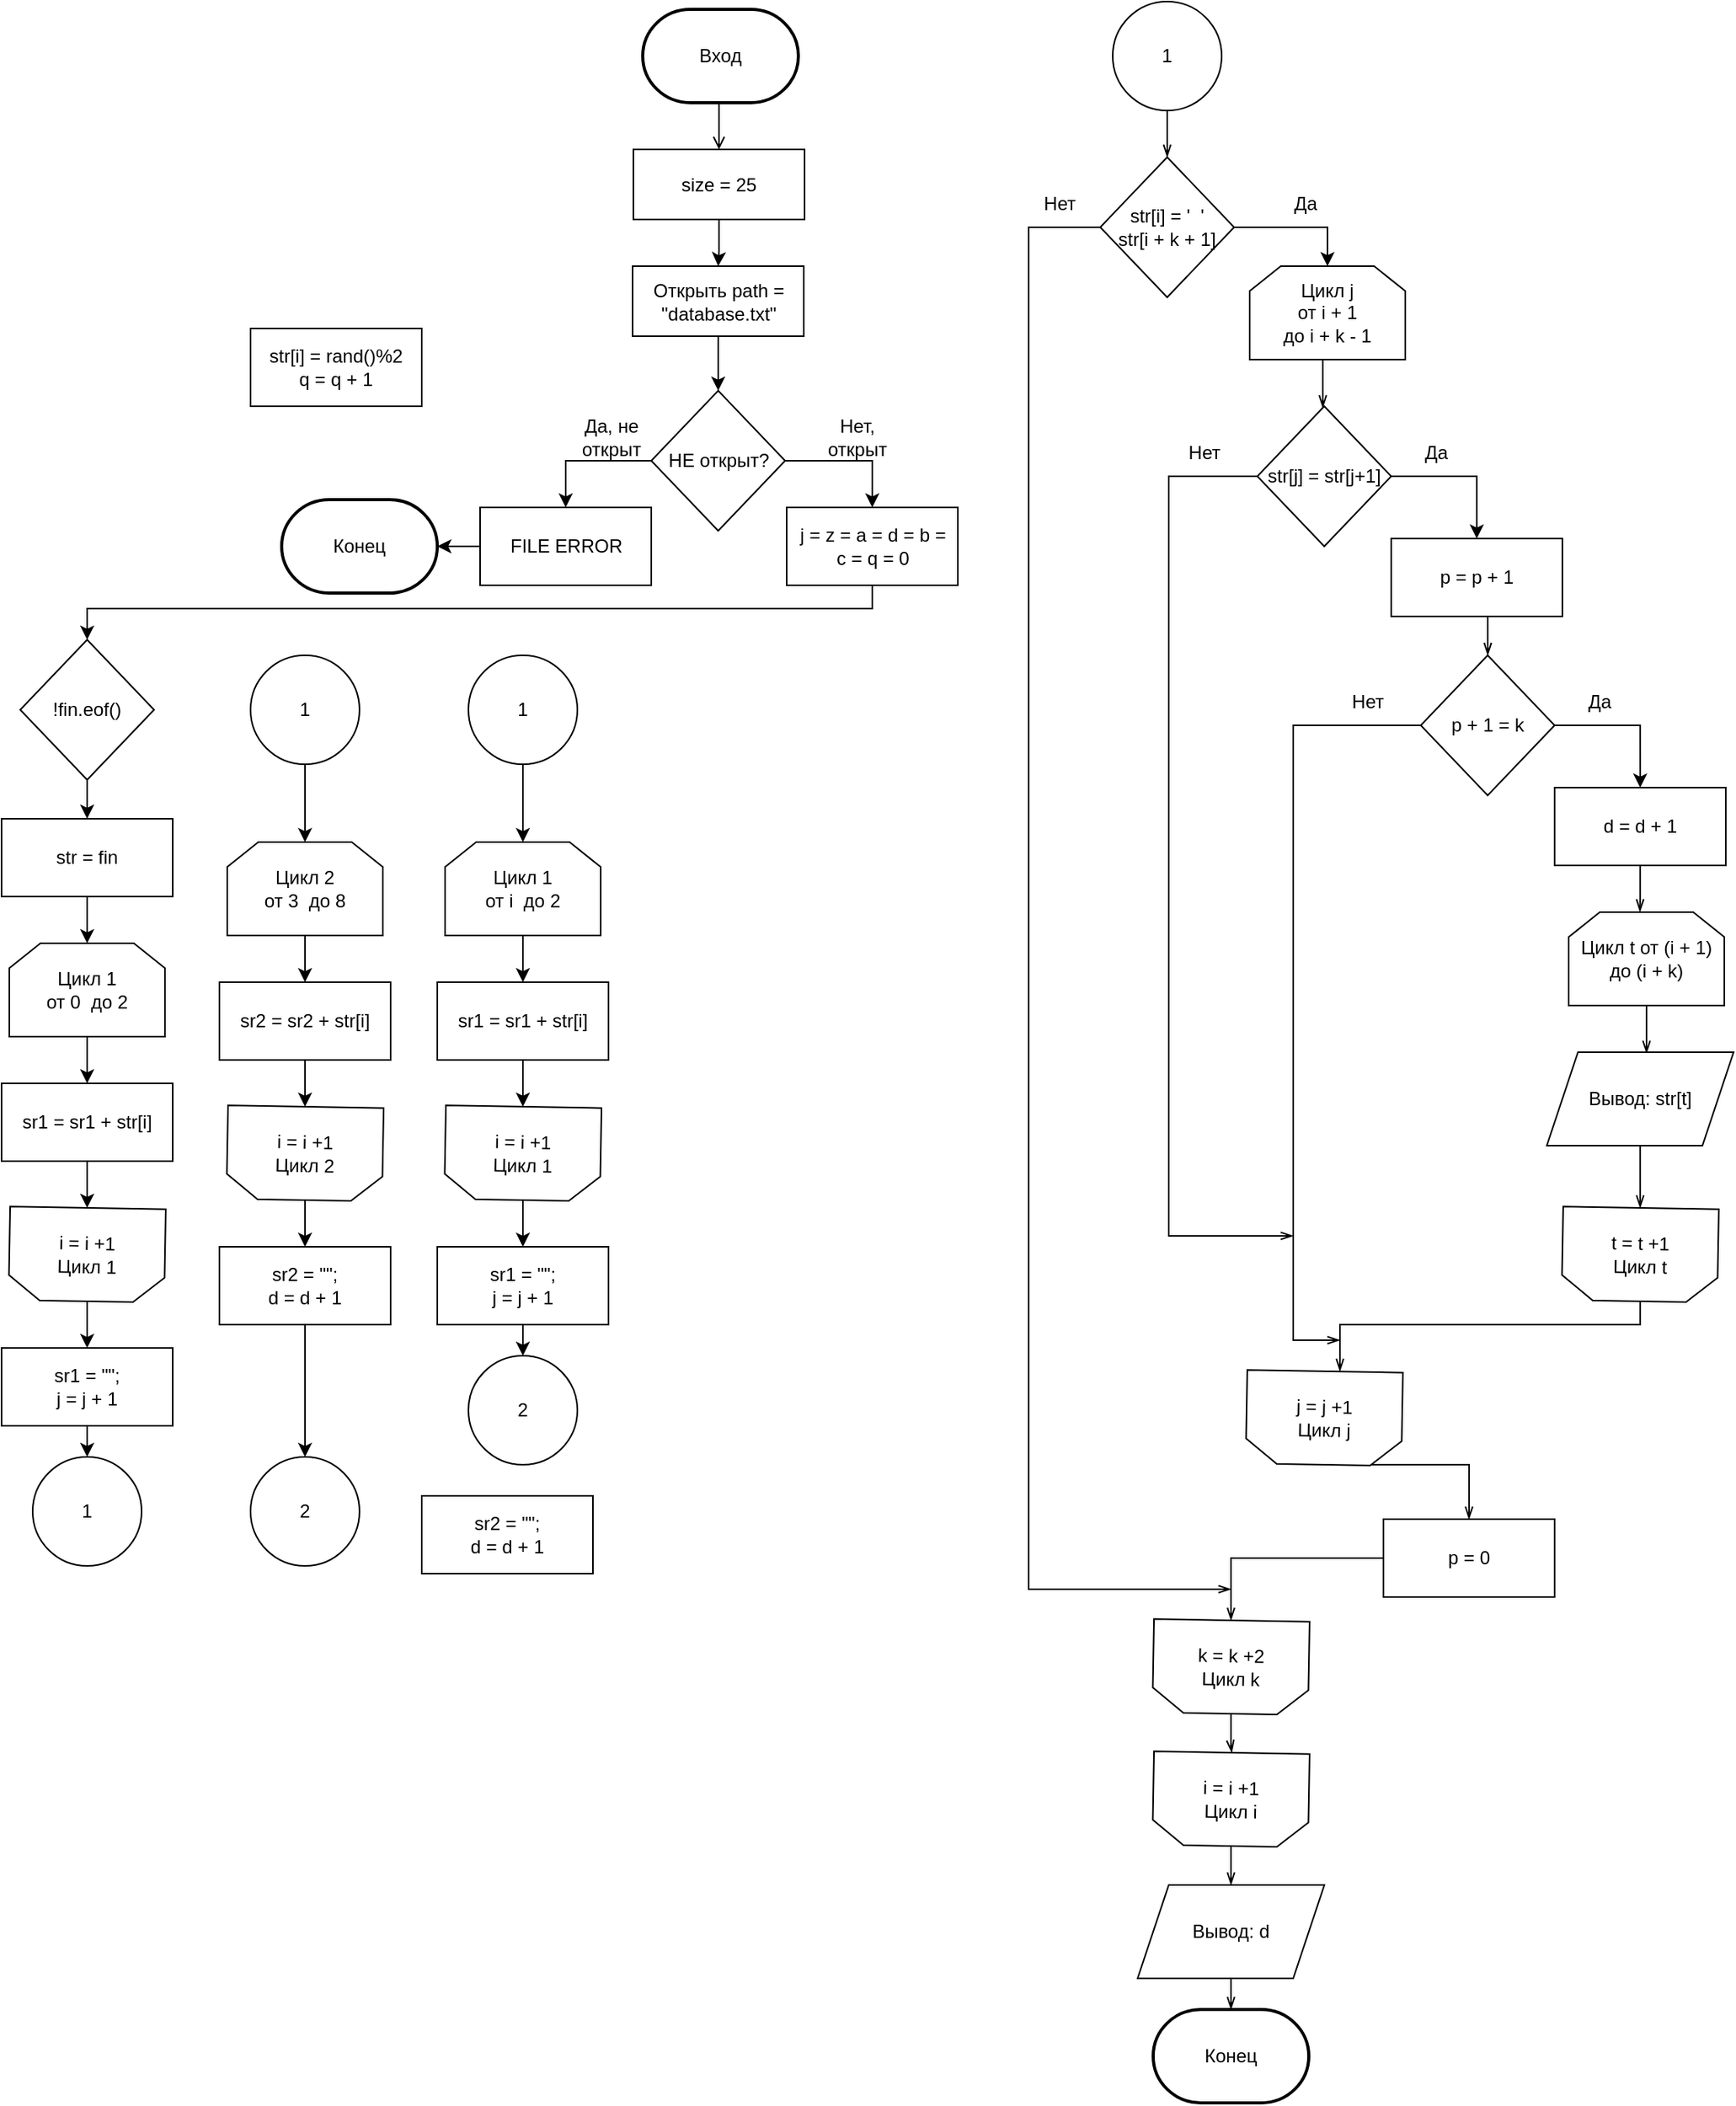 <mxfile version="13.9.0" type="github">
  <diagram id="2XYw5rfrzcdDfsoRY1aY" name="Page-1">
    <mxGraphModel dx="1210" dy="483" grid="1" gridSize="10" guides="1" tooltips="1" connect="1" arrows="1" fold="1" page="1" pageScale="1" pageWidth="827" pageHeight="1169" math="0" shadow="0">
      <root>
        <mxCell id="0" />
        <mxCell id="1" parent="0" />
        <mxCell id="bIGdx2mvvDFSyfbHBPX8-4" style="edgeStyle=orthogonalEdgeStyle;rounded=0;orthogonalLoop=1;jettySize=auto;html=1;exitX=0.5;exitY=1;exitDx=0;exitDy=0;exitPerimeter=0;entryX=0.5;entryY=0;entryDx=0;entryDy=0;endArrow=open;endFill=0;" parent="1" source="bIGdx2mvvDFSyfbHBPX8-2" edge="1">
          <mxGeometry relative="1" as="geometry">
            <mxPoint x="281" y="95" as="targetPoint" />
          </mxGeometry>
        </mxCell>
        <mxCell id="bIGdx2mvvDFSyfbHBPX8-2" value="Вход" style="strokeWidth=2;html=1;shape=mxgraph.flowchart.terminator;whiteSpace=wrap;" parent="1" vertex="1">
          <mxGeometry x="232" y="5" width="100" height="60" as="geometry" />
        </mxCell>
        <mxCell id="bIGdx2mvvDFSyfbHBPX8-59" value="Конец" style="strokeWidth=2;html=1;shape=mxgraph.flowchart.terminator;whiteSpace=wrap;" parent="1" vertex="1">
          <mxGeometry x="560" y="1290" width="100" height="60" as="geometry" />
        </mxCell>
        <mxCell id="B0YSBYVzR49liGQwaU1Z-67" style="edgeStyle=orthogonalEdgeStyle;rounded=0;orthogonalLoop=1;jettySize=auto;html=1;" edge="1" parent="1" source="6ItXaO5hQTMBj_1F8REH-35" target="B0YSBYVzR49liGQwaU1Z-51">
          <mxGeometry relative="1" as="geometry" />
        </mxCell>
        <mxCell id="6ItXaO5hQTMBj_1F8REH-35" value="1" style="ellipse;whiteSpace=wrap;html=1;aspect=fixed;" parent="1" vertex="1">
          <mxGeometry x="-20" y="420" width="70" height="70" as="geometry" />
        </mxCell>
        <mxCell id="gcUCHksnC8rrGLkKe8yG-27" style="edgeStyle=orthogonalEdgeStyle;rounded=0;orthogonalLoop=1;jettySize=auto;html=1;exitX=0.5;exitY=1;exitDx=0;exitDy=0;entryX=0;entryY=0.5;entryDx=0;entryDy=0;endArrow=openThin;endFill=0;" parent="1" source="6ItXaO5hQTMBj_1F8REH-37" target="gcUCHksnC8rrGLkKe8yG-20" edge="1">
          <mxGeometry relative="1" as="geometry" />
        </mxCell>
        <mxCell id="6ItXaO5hQTMBj_1F8REH-37" value="1" style="ellipse;whiteSpace=wrap;html=1;aspect=fixed;" parent="1" vertex="1">
          <mxGeometry x="534" width="70" height="70" as="geometry" />
        </mxCell>
        <mxCell id="B0YSBYVzR49liGQwaU1Z-24" style="edgeStyle=orthogonalEdgeStyle;rounded=0;orthogonalLoop=1;jettySize=auto;html=1;" edge="1" parent="1" source="gcUCHksnC8rrGLkKe8yG-3" target="B0YSBYVzR49liGQwaU1Z-23">
          <mxGeometry relative="1" as="geometry" />
        </mxCell>
        <mxCell id="gcUCHksnC8rrGLkKe8yG-3" value="size = 25" style="rounded=0;whiteSpace=wrap;html=1;" parent="1" vertex="1">
          <mxGeometry x="226" y="95" width="110" height="45" as="geometry" />
        </mxCell>
        <mxCell id="gcUCHksnC8rrGLkKe8yG-6" value="str[i] = rand()%2&lt;br&gt;q = q + 1" style="rounded=0;whiteSpace=wrap;html=1;" parent="1" vertex="1">
          <mxGeometry x="-20" y="210" width="110" height="50" as="geometry" />
        </mxCell>
        <mxCell id="gcUCHksnC8rrGLkKe8yG-17" style="edgeStyle=orthogonalEdgeStyle;rounded=0;orthogonalLoop=1;jettySize=auto;html=1;exitX=0.5;exitY=1;exitDx=0;exitDy=0;entryX=0;entryY=0.5;entryDx=0;entryDy=0;" parent="1" target="gcUCHksnC8rrGLkKe8yG-20" edge="1">
          <mxGeometry relative="1" as="geometry">
            <mxPoint x="563" y="112" as="sourcePoint" />
          </mxGeometry>
        </mxCell>
        <mxCell id="gcUCHksnC8rrGLkKe8yG-18" style="edgeStyle=orthogonalEdgeStyle;rounded=0;orthogonalLoop=1;jettySize=auto;html=1;exitX=0.5;exitY=0;exitDx=0;exitDy=0;entryX=0.5;entryY=0;entryDx=0;entryDy=0;" parent="1" source="gcUCHksnC8rrGLkKe8yG-20" target="gcUCHksnC8rrGLkKe8yG-29" edge="1">
          <mxGeometry relative="1" as="geometry">
            <mxPoint x="668.0" y="175" as="targetPoint" />
          </mxGeometry>
        </mxCell>
        <mxCell id="gcUCHksnC8rrGLkKe8yG-57" style="edgeStyle=orthogonalEdgeStyle;rounded=0;orthogonalLoop=1;jettySize=auto;html=1;endArrow=openThin;endFill=0;exitX=0.5;exitY=1;exitDx=0;exitDy=0;" parent="1" source="gcUCHksnC8rrGLkKe8yG-20" edge="1">
          <mxGeometry relative="1" as="geometry">
            <mxPoint x="610" y="1020" as="targetPoint" />
            <Array as="points">
              <mxPoint x="480" y="145" />
              <mxPoint x="480" y="1020" />
            </Array>
          </mxGeometry>
        </mxCell>
        <mxCell id="gcUCHksnC8rrGLkKe8yG-20" value="str[i] = &#39;&amp;nbsp; &#39;&lt;br&gt;str[i + k + 1]" style="rhombus;whiteSpace=wrap;html=1;direction=south;" parent="1" vertex="1">
          <mxGeometry x="526" y="100" width="86" height="90" as="geometry" />
        </mxCell>
        <mxCell id="gcUCHksnC8rrGLkKe8yG-21" value="Нет" style="text;html=1;strokeColor=none;fillColor=none;align=center;verticalAlign=middle;whiteSpace=wrap;rounded=0;" parent="1" vertex="1">
          <mxGeometry x="480" y="120" width="40" height="20" as="geometry" />
        </mxCell>
        <mxCell id="gcUCHksnC8rrGLkKe8yG-22" value="Да" style="text;html=1;strokeColor=none;fillColor=none;align=center;verticalAlign=middle;whiteSpace=wrap;rounded=0;" parent="1" vertex="1">
          <mxGeometry x="638" y="120" width="40" height="20" as="geometry" />
        </mxCell>
        <mxCell id="gcUCHksnC8rrGLkKe8yG-37" style="edgeStyle=orthogonalEdgeStyle;rounded=0;orthogonalLoop=1;jettySize=auto;html=1;exitX=0.5;exitY=1;exitDx=0;exitDy=0;endArrow=openThin;endFill=0;" parent="1" source="gcUCHksnC8rrGLkKe8yG-29" target="gcUCHksnC8rrGLkKe8yG-34" edge="1">
          <mxGeometry relative="1" as="geometry">
            <Array as="points">
              <mxPoint x="669" y="230" />
            </Array>
          </mxGeometry>
        </mxCell>
        <mxCell id="gcUCHksnC8rrGLkKe8yG-29" value="Цикл j&lt;br&gt;от i + 1 &lt;br&gt;до i + k - 1" style="shape=loopLimit;whiteSpace=wrap;html=1;" parent="1" vertex="1">
          <mxGeometry x="622" y="170" width="100" height="60" as="geometry" />
        </mxCell>
        <mxCell id="gcUCHksnC8rrGLkKe8yG-45" style="edgeStyle=orthogonalEdgeStyle;rounded=0;orthogonalLoop=1;jettySize=auto;html=1;exitX=0.5;exitY=1;exitDx=0;exitDy=0;endArrow=openThin;endFill=0;" parent="1" source="gcUCHksnC8rrGLkKe8yG-30" target="gcUCHksnC8rrGLkKe8yG-42" edge="1">
          <mxGeometry relative="1" as="geometry">
            <Array as="points">
              <mxPoint x="775" y="395" />
            </Array>
          </mxGeometry>
        </mxCell>
        <mxCell id="gcUCHksnC8rrGLkKe8yG-30" value="p = p + 1" style="rounded=0;whiteSpace=wrap;html=1;" parent="1" vertex="1">
          <mxGeometry x="712.94" y="345" width="110" height="50" as="geometry" />
        </mxCell>
        <mxCell id="gcUCHksnC8rrGLkKe8yG-31" style="edgeStyle=orthogonalEdgeStyle;rounded=0;orthogonalLoop=1;jettySize=auto;html=1;exitX=0.5;exitY=1;exitDx=0;exitDy=0;entryX=0;entryY=0.5;entryDx=0;entryDy=0;" parent="1" target="gcUCHksnC8rrGLkKe8yG-34" edge="1">
          <mxGeometry relative="1" as="geometry">
            <mxPoint x="662.94" y="282" as="sourcePoint" />
          </mxGeometry>
        </mxCell>
        <mxCell id="gcUCHksnC8rrGLkKe8yG-32" style="edgeStyle=orthogonalEdgeStyle;rounded=0;orthogonalLoop=1;jettySize=auto;html=1;exitX=0.5;exitY=0;exitDx=0;exitDy=0;entryX=0.5;entryY=0;entryDx=0;entryDy=0;" parent="1" source="gcUCHksnC8rrGLkKe8yG-34" target="gcUCHksnC8rrGLkKe8yG-30" edge="1">
          <mxGeometry relative="1" as="geometry" />
        </mxCell>
        <mxCell id="gcUCHksnC8rrGLkKe8yG-82" style="edgeStyle=orthogonalEdgeStyle;rounded=0;orthogonalLoop=1;jettySize=auto;html=1;endArrow=openThin;endFill=0;" parent="1" source="gcUCHksnC8rrGLkKe8yG-34" edge="1">
          <mxGeometry relative="1" as="geometry">
            <mxPoint x="650" y="793" as="targetPoint" />
            <Array as="points">
              <mxPoint x="570" y="305" />
              <mxPoint x="570" y="793" />
            </Array>
          </mxGeometry>
        </mxCell>
        <mxCell id="gcUCHksnC8rrGLkKe8yG-34" value="str[j] = str[j+1]" style="rhombus;whiteSpace=wrap;html=1;direction=south;" parent="1" vertex="1">
          <mxGeometry x="626.94" y="260" width="86" height="90" as="geometry" />
        </mxCell>
        <mxCell id="gcUCHksnC8rrGLkKe8yG-35" value="Нет" style="text;html=1;strokeColor=none;fillColor=none;align=center;verticalAlign=middle;whiteSpace=wrap;rounded=0;" parent="1" vertex="1">
          <mxGeometry x="573" y="280" width="40" height="20" as="geometry" />
        </mxCell>
        <mxCell id="gcUCHksnC8rrGLkKe8yG-36" value="Да" style="text;html=1;strokeColor=none;fillColor=none;align=center;verticalAlign=middle;whiteSpace=wrap;rounded=0;" parent="1" vertex="1">
          <mxGeometry x="722" y="280" width="40" height="20" as="geometry" />
        </mxCell>
        <mxCell id="gcUCHksnC8rrGLkKe8yG-48" style="edgeStyle=orthogonalEdgeStyle;rounded=0;orthogonalLoop=1;jettySize=auto;html=1;entryX=0.458;entryY=-0.003;entryDx=0;entryDy=0;entryPerimeter=0;endArrow=openThin;endFill=0;" parent="1" source="gcUCHksnC8rrGLkKe8yG-39" target="gcUCHksnC8rrGLkKe8yG-46" edge="1">
          <mxGeometry relative="1" as="geometry" />
        </mxCell>
        <mxCell id="gcUCHksnC8rrGLkKe8yG-39" value="d = d + 1" style="rounded=0;whiteSpace=wrap;html=1;" parent="1" vertex="1">
          <mxGeometry x="817.94" y="505" width="110" height="50" as="geometry" />
        </mxCell>
        <mxCell id="gcUCHksnC8rrGLkKe8yG-40" style="edgeStyle=orthogonalEdgeStyle;rounded=0;orthogonalLoop=1;jettySize=auto;html=1;exitX=0.5;exitY=1;exitDx=0;exitDy=0;entryX=0;entryY=0.5;entryDx=0;entryDy=0;" parent="1" target="gcUCHksnC8rrGLkKe8yG-42" edge="1">
          <mxGeometry relative="1" as="geometry">
            <mxPoint x="767.94" y="442" as="sourcePoint" />
          </mxGeometry>
        </mxCell>
        <mxCell id="gcUCHksnC8rrGLkKe8yG-41" style="edgeStyle=orthogonalEdgeStyle;rounded=0;orthogonalLoop=1;jettySize=auto;html=1;exitX=0.5;exitY=0;exitDx=0;exitDy=0;entryX=0.5;entryY=0;entryDx=0;entryDy=0;" parent="1" source="gcUCHksnC8rrGLkKe8yG-42" target="gcUCHksnC8rrGLkKe8yG-39" edge="1">
          <mxGeometry relative="1" as="geometry" />
        </mxCell>
        <mxCell id="gcUCHksnC8rrGLkKe8yG-67" style="edgeStyle=orthogonalEdgeStyle;rounded=0;orthogonalLoop=1;jettySize=auto;html=1;endArrow=openThin;endFill=0;" parent="1" source="gcUCHksnC8rrGLkKe8yG-42" edge="1">
          <mxGeometry relative="1" as="geometry">
            <mxPoint x="680" y="860" as="targetPoint" />
            <Array as="points">
              <mxPoint x="650" y="465" />
              <mxPoint x="650" y="860" />
            </Array>
          </mxGeometry>
        </mxCell>
        <mxCell id="gcUCHksnC8rrGLkKe8yG-42" value="p + 1 = k" style="rhombus;whiteSpace=wrap;html=1;direction=south;" parent="1" vertex="1">
          <mxGeometry x="731.94" y="420" width="86" height="90" as="geometry" />
        </mxCell>
        <mxCell id="gcUCHksnC8rrGLkKe8yG-43" value="Нет" style="text;html=1;strokeColor=none;fillColor=none;align=center;verticalAlign=middle;whiteSpace=wrap;rounded=0;" parent="1" vertex="1">
          <mxGeometry x="678" y="440" width="40" height="20" as="geometry" />
        </mxCell>
        <mxCell id="gcUCHksnC8rrGLkKe8yG-44" value="Да" style="text;html=1;strokeColor=none;fillColor=none;align=center;verticalAlign=middle;whiteSpace=wrap;rounded=0;" parent="1" vertex="1">
          <mxGeometry x="827" y="440" width="40" height="20" as="geometry" />
        </mxCell>
        <mxCell id="gcUCHksnC8rrGLkKe8yG-53" style="edgeStyle=orthogonalEdgeStyle;rounded=0;orthogonalLoop=1;jettySize=auto;html=1;entryX=0.534;entryY=0.012;entryDx=0;entryDy=0;entryPerimeter=0;endArrow=openThin;endFill=0;" parent="1" source="gcUCHksnC8rrGLkKe8yG-46" target="gcUCHksnC8rrGLkKe8yG-52" edge="1">
          <mxGeometry relative="1" as="geometry" />
        </mxCell>
        <mxCell id="gcUCHksnC8rrGLkKe8yG-46" value="Цикл t от (i + 1)&lt;br&gt;до (i + k)" style="shape=loopLimit;whiteSpace=wrap;html=1;" parent="1" vertex="1">
          <mxGeometry x="827" y="585" width="100" height="60" as="geometry" />
        </mxCell>
        <mxCell id="gcUCHksnC8rrGLkKe8yG-56" style="edgeStyle=orthogonalEdgeStyle;rounded=0;orthogonalLoop=1;jettySize=auto;html=1;endArrow=openThin;endFill=0;" parent="1" source="gcUCHksnC8rrGLkKe8yG-52" target="gcUCHksnC8rrGLkKe8yG-54" edge="1">
          <mxGeometry relative="1" as="geometry" />
        </mxCell>
        <mxCell id="gcUCHksnC8rrGLkKe8yG-52" value="Вывод: str[t]" style="shape=parallelogram;perimeter=parallelogramPerimeter;whiteSpace=wrap;html=1;fixedSize=1;" parent="1" vertex="1">
          <mxGeometry x="812.94" y="675" width="120" height="60" as="geometry" />
        </mxCell>
        <mxCell id="gcUCHksnC8rrGLkKe8yG-69" style="edgeStyle=orthogonalEdgeStyle;rounded=0;orthogonalLoop=1;jettySize=auto;html=1;endArrow=openThin;endFill=0;" parent="1" source="gcUCHksnC8rrGLkKe8yG-54" edge="1">
          <mxGeometry relative="1" as="geometry">
            <mxPoint x="680" y="880" as="targetPoint" />
            <Array as="points">
              <mxPoint x="873" y="850" />
              <mxPoint x="680" y="850" />
            </Array>
          </mxGeometry>
        </mxCell>
        <mxCell id="gcUCHksnC8rrGLkKe8yG-54" value="t = t +1&lt;br&gt;Цикл t" style="shape=loopLimit;whiteSpace=wrap;html=1;rotation=1;flipV=1;" parent="1" vertex="1">
          <mxGeometry x="822.94" y="775" width="100" height="60" as="geometry" />
        </mxCell>
        <mxCell id="gcUCHksnC8rrGLkKe8yG-73" value="" style="edgeStyle=orthogonalEdgeStyle;rounded=0;orthogonalLoop=1;jettySize=auto;html=1;endArrow=openThin;endFill=0;" parent="1" source="gcUCHksnC8rrGLkKe8yG-62" target="gcUCHksnC8rrGLkKe8yG-72" edge="1">
          <mxGeometry relative="1" as="geometry" />
        </mxCell>
        <mxCell id="gcUCHksnC8rrGLkKe8yG-62" value="p = 0" style="rounded=0;whiteSpace=wrap;html=1;" parent="1" vertex="1">
          <mxGeometry x="707.94" y="975" width="110" height="50" as="geometry" />
        </mxCell>
        <mxCell id="gcUCHksnC8rrGLkKe8yG-71" style="edgeStyle=orthogonalEdgeStyle;rounded=0;orthogonalLoop=1;jettySize=auto;html=1;exitX=0.5;exitY=1;exitDx=0;exitDy=0;entryX=0.5;entryY=0;entryDx=0;entryDy=0;endArrow=openThin;endFill=0;" parent="1" source="gcUCHksnC8rrGLkKe8yG-68" target="gcUCHksnC8rrGLkKe8yG-62" edge="1">
          <mxGeometry relative="1" as="geometry">
            <Array as="points">
              <mxPoint x="763" y="960" />
              <mxPoint x="763" y="960" />
            </Array>
          </mxGeometry>
        </mxCell>
        <mxCell id="gcUCHksnC8rrGLkKe8yG-68" value="j = j +1&lt;br&gt;Цикл j" style="shape=loopLimit;whiteSpace=wrap;html=1;rotation=1;flipV=1;" parent="1" vertex="1">
          <mxGeometry x="619.94" y="880" width="100" height="60" as="geometry" />
        </mxCell>
        <mxCell id="gcUCHksnC8rrGLkKe8yG-75" style="edgeStyle=orthogonalEdgeStyle;rounded=0;orthogonalLoop=1;jettySize=auto;html=1;entryX=0.5;entryY=0;entryDx=0;entryDy=0;endArrow=openThin;endFill=0;" parent="1" source="gcUCHksnC8rrGLkKe8yG-72" target="gcUCHksnC8rrGLkKe8yG-74" edge="1">
          <mxGeometry relative="1" as="geometry" />
        </mxCell>
        <mxCell id="gcUCHksnC8rrGLkKe8yG-72" value="k = k +2&lt;br&gt;Цикл k" style="shape=loopLimit;whiteSpace=wrap;html=1;rotation=1;flipV=1;" parent="1" vertex="1">
          <mxGeometry x="560" y="1040" width="100" height="60" as="geometry" />
        </mxCell>
        <mxCell id="gcUCHksnC8rrGLkKe8yG-80" style="edgeStyle=orthogonalEdgeStyle;rounded=0;orthogonalLoop=1;jettySize=auto;html=1;entryX=0.5;entryY=0;entryDx=0;entryDy=0;endArrow=openThin;endFill=0;" parent="1" source="gcUCHksnC8rrGLkKe8yG-74" target="gcUCHksnC8rrGLkKe8yG-79" edge="1">
          <mxGeometry relative="1" as="geometry" />
        </mxCell>
        <mxCell id="gcUCHksnC8rrGLkKe8yG-74" value="i = i +1&lt;br&gt;Цикл i" style="shape=loopLimit;whiteSpace=wrap;html=1;rotation=1;flipV=1;" parent="1" vertex="1">
          <mxGeometry x="560" y="1125" width="100" height="60" as="geometry" />
        </mxCell>
        <mxCell id="gcUCHksnC8rrGLkKe8yG-81" style="edgeStyle=orthogonalEdgeStyle;rounded=0;orthogonalLoop=1;jettySize=auto;html=1;entryX=0.5;entryY=0;entryDx=0;entryDy=0;entryPerimeter=0;endArrow=openThin;endFill=0;" parent="1" source="gcUCHksnC8rrGLkKe8yG-79" target="bIGdx2mvvDFSyfbHBPX8-59" edge="1">
          <mxGeometry relative="1" as="geometry" />
        </mxCell>
        <mxCell id="gcUCHksnC8rrGLkKe8yG-79" value="Вывод: d" style="shape=parallelogram;perimeter=parallelogramPerimeter;whiteSpace=wrap;html=1;fixedSize=1;" parent="1" vertex="1">
          <mxGeometry x="550" y="1210" width="120" height="60" as="geometry" />
        </mxCell>
        <mxCell id="B0YSBYVzR49liGQwaU1Z-31" style="edgeStyle=orthogonalEdgeStyle;rounded=0;orthogonalLoop=1;jettySize=auto;html=1;entryX=0;entryY=0.5;entryDx=0;entryDy=0;" edge="1" parent="1" source="B0YSBYVzR49liGQwaU1Z-10" target="B0YSBYVzR49liGQwaU1Z-30">
          <mxGeometry relative="1" as="geometry">
            <Array as="points">
              <mxPoint x="380" y="390" />
              <mxPoint x="-125" y="390" />
            </Array>
          </mxGeometry>
        </mxCell>
        <mxCell id="B0YSBYVzR49liGQwaU1Z-10" value="j = z = a = d = b = &lt;br&gt;c = q = 0" style="rounded=0;whiteSpace=wrap;html=1;" vertex="1" parent="1">
          <mxGeometry x="324.5" y="325" width="110" height="50" as="geometry" />
        </mxCell>
        <mxCell id="B0YSBYVzR49liGQwaU1Z-11" style="edgeStyle=orthogonalEdgeStyle;rounded=0;orthogonalLoop=1;jettySize=auto;html=1;exitX=0.5;exitY=1;exitDx=0;exitDy=0;entryX=0;entryY=0.5;entryDx=0;entryDy=0;" edge="1" parent="1" target="B0YSBYVzR49liGQwaU1Z-14">
          <mxGeometry relative="1" as="geometry">
            <mxPoint x="274.5" y="262" as="sourcePoint" />
          </mxGeometry>
        </mxCell>
        <mxCell id="B0YSBYVzR49liGQwaU1Z-12" style="edgeStyle=orthogonalEdgeStyle;rounded=0;orthogonalLoop=1;jettySize=auto;html=1;exitX=0.5;exitY=0;exitDx=0;exitDy=0;entryX=0.5;entryY=0;entryDx=0;entryDy=0;" edge="1" parent="1" source="B0YSBYVzR49liGQwaU1Z-14" target="B0YSBYVzR49liGQwaU1Z-10">
          <mxGeometry relative="1" as="geometry" />
        </mxCell>
        <mxCell id="B0YSBYVzR49liGQwaU1Z-14" value="НЕ открыт?" style="rhombus;whiteSpace=wrap;html=1;direction=south;" vertex="1" parent="1">
          <mxGeometry x="237.5" y="250" width="86" height="90" as="geometry" />
        </mxCell>
        <mxCell id="B0YSBYVzR49liGQwaU1Z-15" value="Да, не открыт" style="text;html=1;strokeColor=none;fillColor=none;align=center;verticalAlign=middle;whiteSpace=wrap;rounded=0;" vertex="1" parent="1">
          <mxGeometry x="191.5" y="270" width="40" height="20" as="geometry" />
        </mxCell>
        <mxCell id="B0YSBYVzR49liGQwaU1Z-16" value="Нет, открыт" style="text;html=1;strokeColor=none;fillColor=none;align=center;verticalAlign=middle;whiteSpace=wrap;rounded=0;" vertex="1" parent="1">
          <mxGeometry x="349.5" y="270" width="40" height="20" as="geometry" />
        </mxCell>
        <mxCell id="B0YSBYVzR49liGQwaU1Z-28" style="edgeStyle=orthogonalEdgeStyle;rounded=0;orthogonalLoop=1;jettySize=auto;html=1;" edge="1" parent="1" source="B0YSBYVzR49liGQwaU1Z-19" target="B0YSBYVzR49liGQwaU1Z-27">
          <mxGeometry relative="1" as="geometry" />
        </mxCell>
        <mxCell id="B0YSBYVzR49liGQwaU1Z-19" value="FILE ERROR" style="rounded=0;whiteSpace=wrap;html=1;" vertex="1" parent="1">
          <mxGeometry x="127.5" y="325" width="110" height="50" as="geometry" />
        </mxCell>
        <mxCell id="B0YSBYVzR49liGQwaU1Z-20" style="edgeStyle=orthogonalEdgeStyle;rounded=0;orthogonalLoop=1;jettySize=auto;html=1;entryX=0.5;entryY=0;entryDx=0;entryDy=0;exitX=0.5;exitY=1;exitDx=0;exitDy=0;" edge="1" parent="1" target="B0YSBYVzR49liGQwaU1Z-19" source="B0YSBYVzR49liGQwaU1Z-14">
          <mxGeometry relative="1" as="geometry">
            <mxPoint x="229.5" y="300" as="sourcePoint" />
          </mxGeometry>
        </mxCell>
        <mxCell id="B0YSBYVzR49liGQwaU1Z-25" style="edgeStyle=orthogonalEdgeStyle;rounded=0;orthogonalLoop=1;jettySize=auto;html=1;" edge="1" parent="1" source="B0YSBYVzR49liGQwaU1Z-23" target="B0YSBYVzR49liGQwaU1Z-14">
          <mxGeometry relative="1" as="geometry" />
        </mxCell>
        <mxCell id="B0YSBYVzR49liGQwaU1Z-23" value="Открыть path =&lt;br&gt;&quot;database.txt&quot;" style="rounded=0;whiteSpace=wrap;html=1;" vertex="1" parent="1">
          <mxGeometry x="225.5" y="170" width="110" height="45" as="geometry" />
        </mxCell>
        <mxCell id="B0YSBYVzR49liGQwaU1Z-27" value="Конец" style="strokeWidth=2;html=1;shape=mxgraph.flowchart.terminator;whiteSpace=wrap;" vertex="1" parent="1">
          <mxGeometry y="320" width="100" height="60" as="geometry" />
        </mxCell>
        <mxCell id="B0YSBYVzR49liGQwaU1Z-36" style="edgeStyle=orthogonalEdgeStyle;rounded=0;orthogonalLoop=1;jettySize=auto;html=1;" edge="1" parent="1" source="B0YSBYVzR49liGQwaU1Z-30" target="B0YSBYVzR49liGQwaU1Z-33">
          <mxGeometry relative="1" as="geometry" />
        </mxCell>
        <mxCell id="B0YSBYVzR49liGQwaU1Z-30" value="!fin.eof()" style="rhombus;whiteSpace=wrap;html=1;direction=south;" vertex="1" parent="1">
          <mxGeometry x="-168" y="410" width="86" height="90" as="geometry" />
        </mxCell>
        <mxCell id="B0YSBYVzR49liGQwaU1Z-38" style="edgeStyle=orthogonalEdgeStyle;rounded=0;orthogonalLoop=1;jettySize=auto;html=1;" edge="1" parent="1" source="B0YSBYVzR49liGQwaU1Z-33" target="B0YSBYVzR49liGQwaU1Z-37">
          <mxGeometry relative="1" as="geometry" />
        </mxCell>
        <mxCell id="B0YSBYVzR49liGQwaU1Z-33" value="str = fin" style="rounded=0;whiteSpace=wrap;html=1;" vertex="1" parent="1">
          <mxGeometry x="-180" y="525" width="110" height="50" as="geometry" />
        </mxCell>
        <mxCell id="B0YSBYVzR49liGQwaU1Z-41" style="edgeStyle=orthogonalEdgeStyle;rounded=0;orthogonalLoop=1;jettySize=auto;html=1;" edge="1" parent="1" source="B0YSBYVzR49liGQwaU1Z-37" target="B0YSBYVzR49liGQwaU1Z-40">
          <mxGeometry relative="1" as="geometry" />
        </mxCell>
        <mxCell id="B0YSBYVzR49liGQwaU1Z-37" value="Цикл 1&lt;br&gt;от 0&amp;nbsp; до 2" style="shape=loopLimit;whiteSpace=wrap;html=1;" vertex="1" parent="1">
          <mxGeometry x="-175" y="605" width="100" height="60" as="geometry" />
        </mxCell>
        <mxCell id="B0YSBYVzR49liGQwaU1Z-43" style="edgeStyle=orthogonalEdgeStyle;rounded=0;orthogonalLoop=1;jettySize=auto;html=1;" edge="1" parent="1" source="B0YSBYVzR49liGQwaU1Z-40" target="B0YSBYVzR49liGQwaU1Z-42">
          <mxGeometry relative="1" as="geometry" />
        </mxCell>
        <mxCell id="B0YSBYVzR49liGQwaU1Z-40" value="sr1 = sr1 + str[i]" style="rounded=0;whiteSpace=wrap;html=1;" vertex="1" parent="1">
          <mxGeometry x="-180" y="695" width="110" height="50" as="geometry" />
        </mxCell>
        <mxCell id="B0YSBYVzR49liGQwaU1Z-45" style="edgeStyle=orthogonalEdgeStyle;rounded=0;orthogonalLoop=1;jettySize=auto;html=1;" edge="1" parent="1" source="B0YSBYVzR49liGQwaU1Z-42" target="B0YSBYVzR49liGQwaU1Z-44">
          <mxGeometry relative="1" as="geometry" />
        </mxCell>
        <mxCell id="B0YSBYVzR49liGQwaU1Z-42" value="i = i +1&lt;br&gt;Цикл 1" style="shape=loopLimit;whiteSpace=wrap;html=1;rotation=1;flipV=1;" vertex="1" parent="1">
          <mxGeometry x="-175.0" y="775" width="100" height="60" as="geometry" />
        </mxCell>
        <mxCell id="B0YSBYVzR49liGQwaU1Z-62" style="edgeStyle=orthogonalEdgeStyle;rounded=0;orthogonalLoop=1;jettySize=auto;html=1;exitX=0.5;exitY=1;exitDx=0;exitDy=0;entryX=0.5;entryY=0;entryDx=0;entryDy=0;" edge="1" parent="1" source="B0YSBYVzR49liGQwaU1Z-44" target="B0YSBYVzR49liGQwaU1Z-61">
          <mxGeometry relative="1" as="geometry" />
        </mxCell>
        <mxCell id="B0YSBYVzR49liGQwaU1Z-44" value="sr1 = &quot;&quot;;&lt;br&gt;j = j + 1" style="rounded=0;whiteSpace=wrap;html=1;" vertex="1" parent="1">
          <mxGeometry x="-180" y="865" width="110" height="50" as="geometry" />
        </mxCell>
        <mxCell id="B0YSBYVzR49liGQwaU1Z-50" style="edgeStyle=orthogonalEdgeStyle;rounded=0;orthogonalLoop=1;jettySize=auto;html=1;" edge="1" parent="1" source="B0YSBYVzR49liGQwaU1Z-51" target="B0YSBYVzR49liGQwaU1Z-53">
          <mxGeometry relative="1" as="geometry" />
        </mxCell>
        <mxCell id="B0YSBYVzR49liGQwaU1Z-51" value="Цикл 2&lt;br&gt;от 3&amp;nbsp; до 8" style="shape=loopLimit;whiteSpace=wrap;html=1;" vertex="1" parent="1">
          <mxGeometry x="-35" y="540" width="100" height="60" as="geometry" />
        </mxCell>
        <mxCell id="B0YSBYVzR49liGQwaU1Z-52" style="edgeStyle=orthogonalEdgeStyle;rounded=0;orthogonalLoop=1;jettySize=auto;html=1;" edge="1" parent="1" source="B0YSBYVzR49liGQwaU1Z-53" target="B0YSBYVzR49liGQwaU1Z-55">
          <mxGeometry relative="1" as="geometry" />
        </mxCell>
        <mxCell id="B0YSBYVzR49liGQwaU1Z-53" value="sr2 = sr2 + str[i]" style="rounded=0;whiteSpace=wrap;html=1;" vertex="1" parent="1">
          <mxGeometry x="-40" y="630" width="110" height="50" as="geometry" />
        </mxCell>
        <mxCell id="B0YSBYVzR49liGQwaU1Z-54" style="edgeStyle=orthogonalEdgeStyle;rounded=0;orthogonalLoop=1;jettySize=auto;html=1;" edge="1" parent="1" source="B0YSBYVzR49liGQwaU1Z-55" target="B0YSBYVzR49liGQwaU1Z-56">
          <mxGeometry relative="1" as="geometry" />
        </mxCell>
        <mxCell id="B0YSBYVzR49liGQwaU1Z-55" value="i = i +1&lt;br&gt;Цикл 2" style="shape=loopLimit;whiteSpace=wrap;html=1;rotation=1;flipV=1;" vertex="1" parent="1">
          <mxGeometry x="-35.0" y="710" width="100" height="60" as="geometry" />
        </mxCell>
        <mxCell id="B0YSBYVzR49liGQwaU1Z-65" style="edgeStyle=orthogonalEdgeStyle;rounded=0;orthogonalLoop=1;jettySize=auto;html=1;exitX=0.5;exitY=1;exitDx=0;exitDy=0;entryX=0.5;entryY=0;entryDx=0;entryDy=0;" edge="1" parent="1" source="B0YSBYVzR49liGQwaU1Z-56" target="B0YSBYVzR49liGQwaU1Z-63">
          <mxGeometry relative="1" as="geometry" />
        </mxCell>
        <mxCell id="B0YSBYVzR49liGQwaU1Z-56" value="sr2 = &quot;&quot;;&lt;br&gt;d = d + 1" style="rounded=0;whiteSpace=wrap;html=1;" vertex="1" parent="1">
          <mxGeometry x="-40" y="800" width="110" height="50" as="geometry" />
        </mxCell>
        <mxCell id="B0YSBYVzR49liGQwaU1Z-61" value="1" style="ellipse;whiteSpace=wrap;html=1;aspect=fixed;" vertex="1" parent="1">
          <mxGeometry x="-160" y="935" width="70" height="70" as="geometry" />
        </mxCell>
        <mxCell id="B0YSBYVzR49liGQwaU1Z-63" value="2" style="ellipse;whiteSpace=wrap;html=1;aspect=fixed;" vertex="1" parent="1">
          <mxGeometry x="-20" y="935" width="70" height="70" as="geometry" />
        </mxCell>
        <mxCell id="B0YSBYVzR49liGQwaU1Z-68" style="edgeStyle=orthogonalEdgeStyle;rounded=0;orthogonalLoop=1;jettySize=auto;html=1;" edge="1" parent="1" source="B0YSBYVzR49liGQwaU1Z-69" target="B0YSBYVzR49liGQwaU1Z-71">
          <mxGeometry relative="1" as="geometry" />
        </mxCell>
        <mxCell id="B0YSBYVzR49liGQwaU1Z-69" value="1" style="ellipse;whiteSpace=wrap;html=1;aspect=fixed;" vertex="1" parent="1">
          <mxGeometry x="120" y="420" width="70" height="70" as="geometry" />
        </mxCell>
        <mxCell id="B0YSBYVzR49liGQwaU1Z-70" style="edgeStyle=orthogonalEdgeStyle;rounded=0;orthogonalLoop=1;jettySize=auto;html=1;" edge="1" parent="1" source="B0YSBYVzR49liGQwaU1Z-71" target="B0YSBYVzR49liGQwaU1Z-73">
          <mxGeometry relative="1" as="geometry" />
        </mxCell>
        <mxCell id="B0YSBYVzR49liGQwaU1Z-71" value="Цикл 1&lt;br&gt;от i&amp;nbsp; до 2" style="shape=loopLimit;whiteSpace=wrap;html=1;" vertex="1" parent="1">
          <mxGeometry x="105" y="540" width="100" height="60" as="geometry" />
        </mxCell>
        <mxCell id="B0YSBYVzR49liGQwaU1Z-72" style="edgeStyle=orthogonalEdgeStyle;rounded=0;orthogonalLoop=1;jettySize=auto;html=1;" edge="1" parent="1" source="B0YSBYVzR49liGQwaU1Z-73" target="B0YSBYVzR49liGQwaU1Z-75">
          <mxGeometry relative="1" as="geometry" />
        </mxCell>
        <mxCell id="B0YSBYVzR49liGQwaU1Z-73" value="sr1 = sr1 + str[i]" style="rounded=0;whiteSpace=wrap;html=1;" vertex="1" parent="1">
          <mxGeometry x="100" y="630" width="110" height="50" as="geometry" />
        </mxCell>
        <mxCell id="B0YSBYVzR49liGQwaU1Z-74" style="edgeStyle=orthogonalEdgeStyle;rounded=0;orthogonalLoop=1;jettySize=auto;html=1;" edge="1" parent="1" source="B0YSBYVzR49liGQwaU1Z-75" target="B0YSBYVzR49liGQwaU1Z-77">
          <mxGeometry relative="1" as="geometry" />
        </mxCell>
        <mxCell id="B0YSBYVzR49liGQwaU1Z-75" value="i = i +1&lt;br&gt;Цикл 1" style="shape=loopLimit;whiteSpace=wrap;html=1;rotation=1;flipV=1;" vertex="1" parent="1">
          <mxGeometry x="105.0" y="710" width="100" height="60" as="geometry" />
        </mxCell>
        <mxCell id="B0YSBYVzR49liGQwaU1Z-76" style="edgeStyle=orthogonalEdgeStyle;rounded=0;orthogonalLoop=1;jettySize=auto;html=1;exitX=0.5;exitY=1;exitDx=0;exitDy=0;entryX=0.5;entryY=0;entryDx=0;entryDy=0;" edge="1" parent="1" source="B0YSBYVzR49liGQwaU1Z-77" target="B0YSBYVzR49liGQwaU1Z-78">
          <mxGeometry relative="1" as="geometry" />
        </mxCell>
        <mxCell id="B0YSBYVzR49liGQwaU1Z-77" value="sr1 = &quot;&quot;;&lt;br&gt;j = j + 1" style="rounded=0;whiteSpace=wrap;html=1;" vertex="1" parent="1">
          <mxGeometry x="100" y="800" width="110" height="50" as="geometry" />
        </mxCell>
        <mxCell id="B0YSBYVzR49liGQwaU1Z-78" value="2" style="ellipse;whiteSpace=wrap;html=1;aspect=fixed;" vertex="1" parent="1">
          <mxGeometry x="120" y="870" width="70" height="70" as="geometry" />
        </mxCell>
        <mxCell id="B0YSBYVzR49liGQwaU1Z-79" value="sr2 = &quot;&quot;;&lt;br&gt;d = d + 1" style="rounded=0;whiteSpace=wrap;html=1;" vertex="1" parent="1">
          <mxGeometry x="90" y="960" width="110" height="50" as="geometry" />
        </mxCell>
      </root>
    </mxGraphModel>
  </diagram>
</mxfile>
